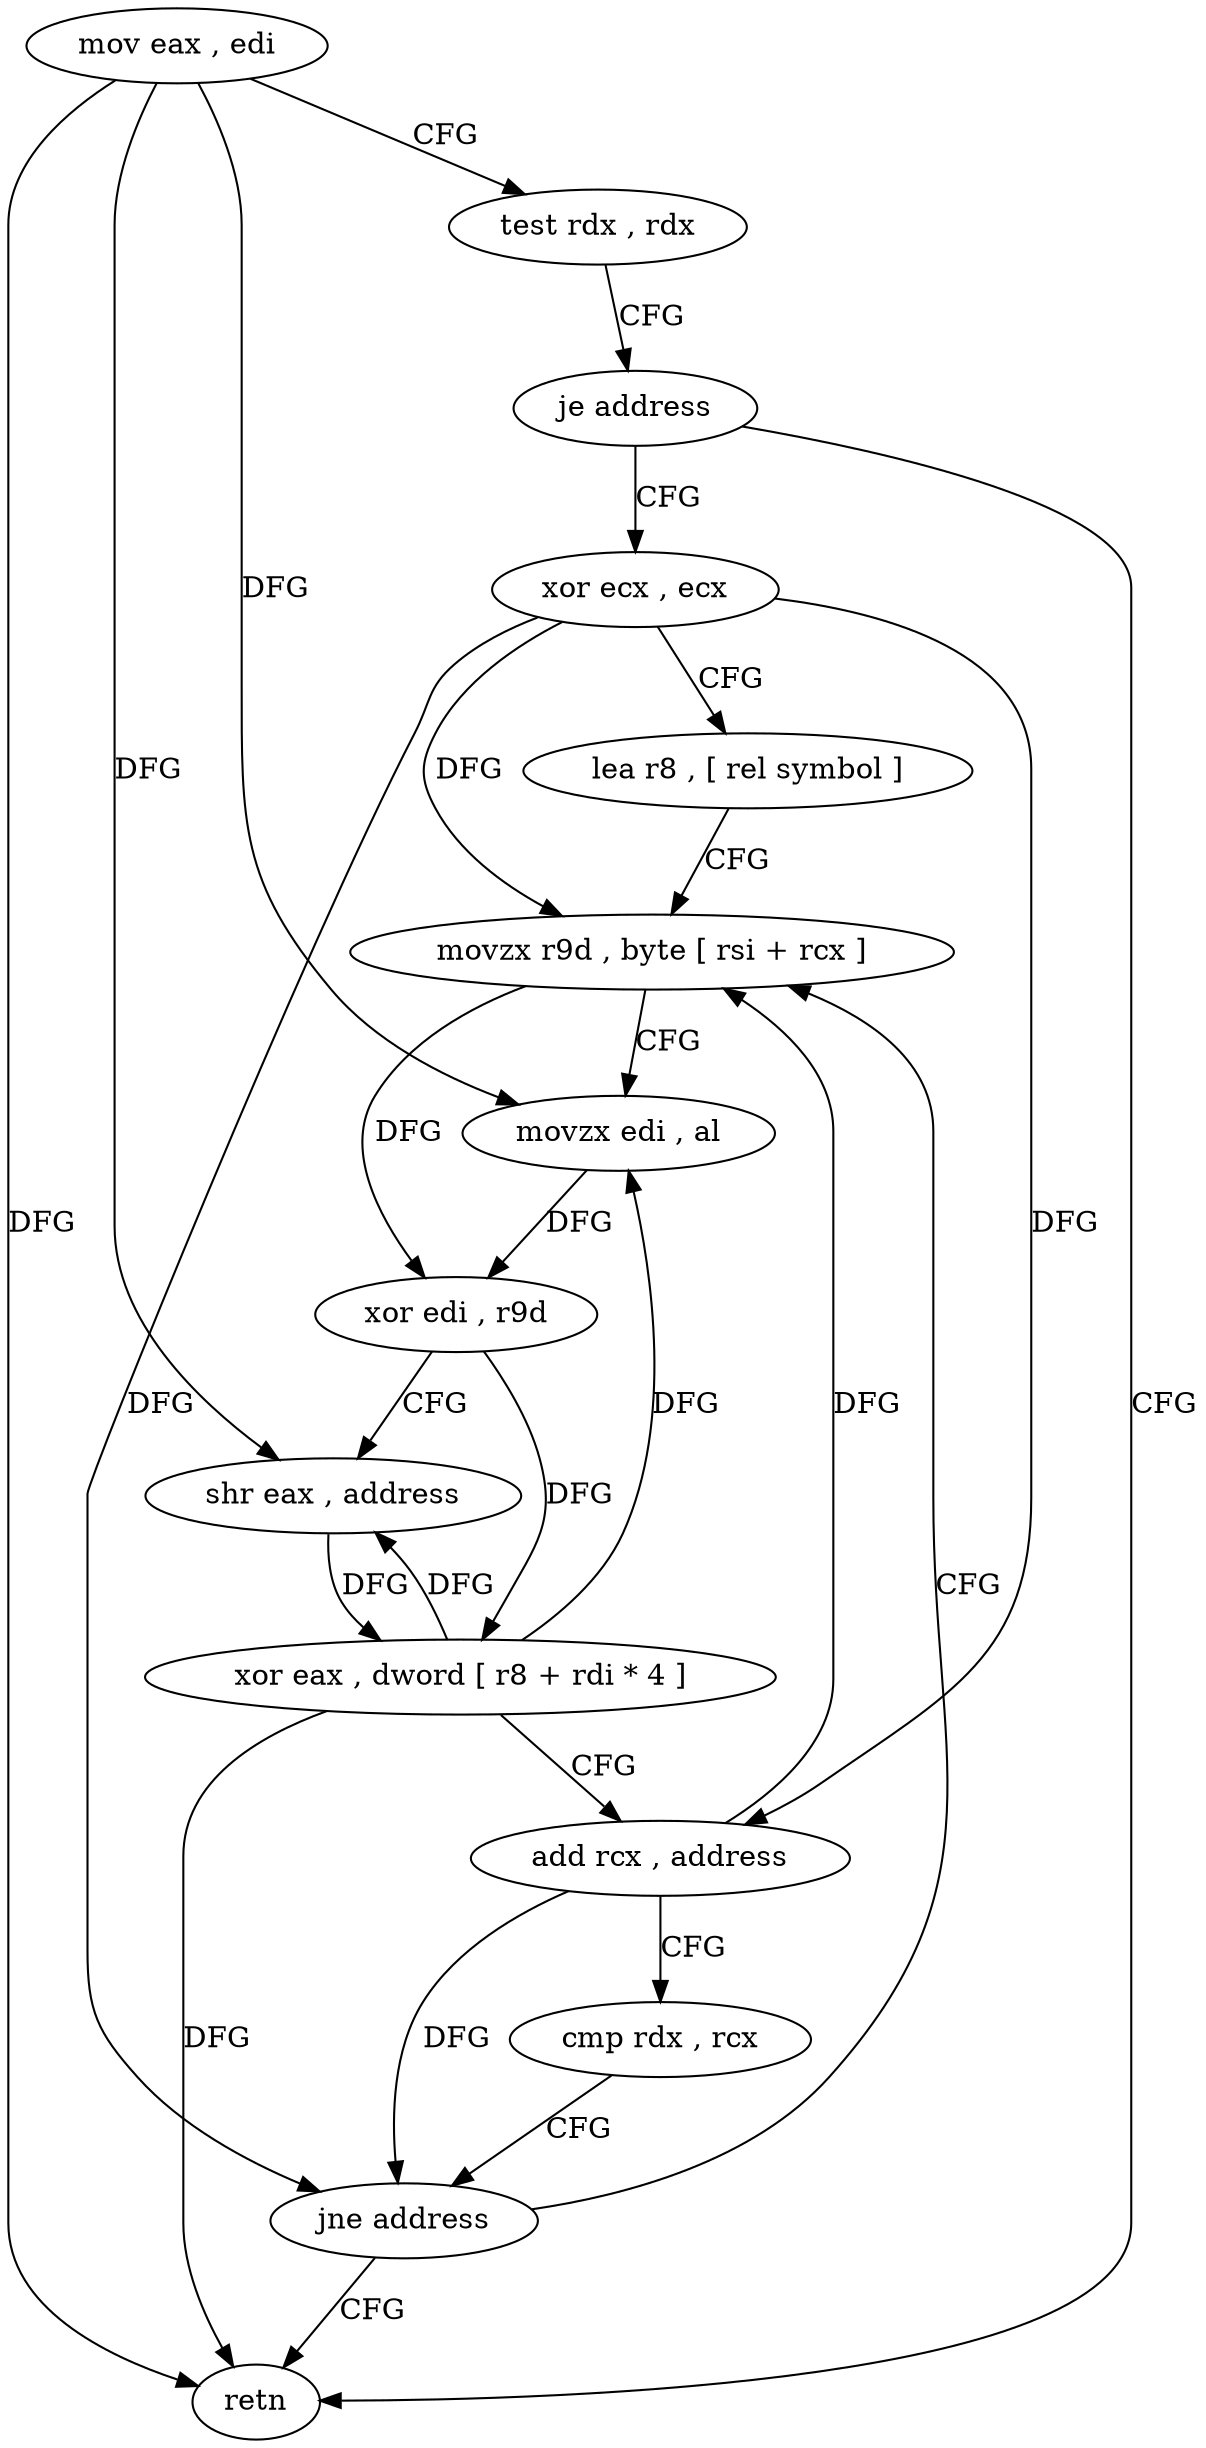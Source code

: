digraph "func" {
"158544" [label = "mov eax , edi" ]
"158546" [label = "test rdx , rdx" ]
"158549" [label = "je address" ]
"158587" [label = "retn" ]
"158551" [label = "xor ecx , ecx" ]
"158553" [label = "lea r8 , [ rel symbol ]" ]
"158560" [label = "movzx r9d , byte [ rsi + rcx ]" ]
"158565" [label = "movzx edi , al" ]
"158568" [label = "xor edi , r9d" ]
"158571" [label = "shr eax , address" ]
"158574" [label = "xor eax , dword [ r8 + rdi * 4 ]" ]
"158578" [label = "add rcx , address" ]
"158582" [label = "cmp rdx , rcx" ]
"158585" [label = "jne address" ]
"158544" -> "158546" [ label = "CFG" ]
"158544" -> "158587" [ label = "DFG" ]
"158544" -> "158565" [ label = "DFG" ]
"158544" -> "158571" [ label = "DFG" ]
"158546" -> "158549" [ label = "CFG" ]
"158549" -> "158587" [ label = "CFG" ]
"158549" -> "158551" [ label = "CFG" ]
"158551" -> "158553" [ label = "CFG" ]
"158551" -> "158560" [ label = "DFG" ]
"158551" -> "158578" [ label = "DFG" ]
"158551" -> "158585" [ label = "DFG" ]
"158553" -> "158560" [ label = "CFG" ]
"158560" -> "158565" [ label = "CFG" ]
"158560" -> "158568" [ label = "DFG" ]
"158565" -> "158568" [ label = "DFG" ]
"158568" -> "158571" [ label = "CFG" ]
"158568" -> "158574" [ label = "DFG" ]
"158571" -> "158574" [ label = "DFG" ]
"158574" -> "158578" [ label = "CFG" ]
"158574" -> "158565" [ label = "DFG" ]
"158574" -> "158571" [ label = "DFG" ]
"158574" -> "158587" [ label = "DFG" ]
"158578" -> "158582" [ label = "CFG" ]
"158578" -> "158560" [ label = "DFG" ]
"158578" -> "158585" [ label = "DFG" ]
"158582" -> "158585" [ label = "CFG" ]
"158585" -> "158560" [ label = "CFG" ]
"158585" -> "158587" [ label = "CFG" ]
}
